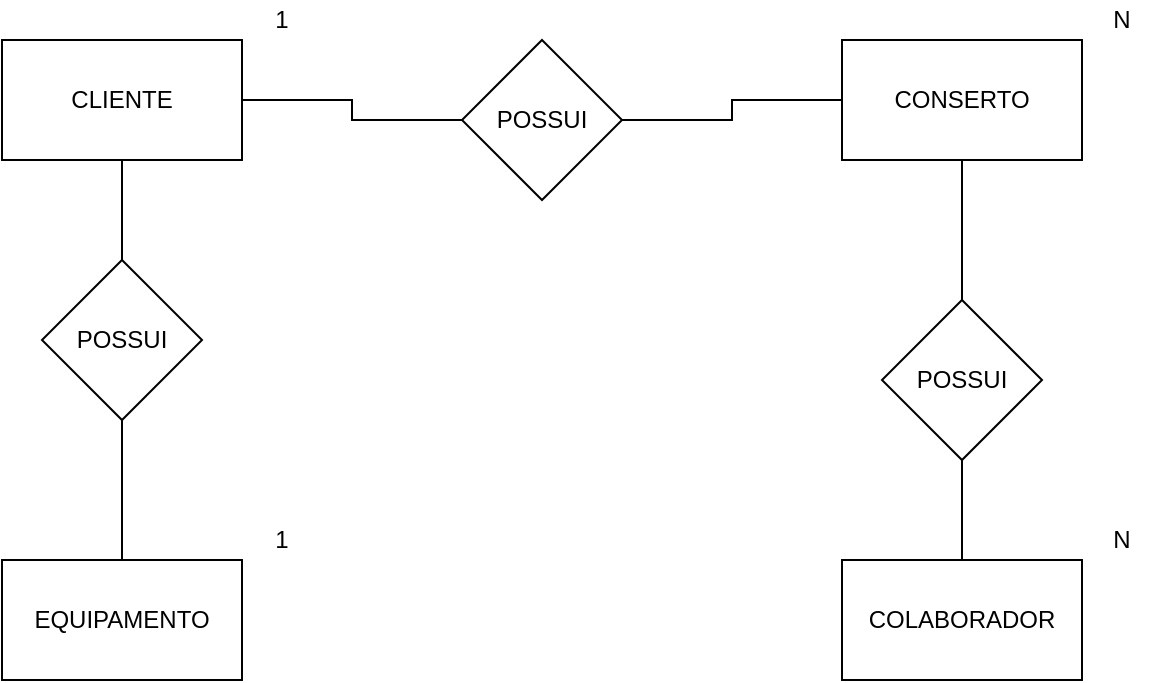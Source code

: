 <mxfile version="11.0.7" type="github"><diagram id="nfc-eXX1DvnQer71FPml" name="Conceitual"><mxGraphModel dx="942" dy="616" grid="1" gridSize="10" guides="1" tooltips="1" connect="1" arrows="1" fold="1" page="1" pageScale="1" pageWidth="827" pageHeight="1169" math="0" shadow="0"><root><mxCell id="0"/><mxCell id="1" parent="0"/><mxCell id="l6tsfKJATKaIg9zVNxGy-22" style="edgeStyle=orthogonalEdgeStyle;rounded=0;orthogonalLoop=1;jettySize=auto;html=1;exitX=1;exitY=0.5;exitDx=0;exitDy=0;endArrow=none;endFill=0;" edge="1" parent="1" source="l6tsfKJATKaIg9zVNxGy-4" target="l6tsfKJATKaIg9zVNxGy-7"><mxGeometry relative="1" as="geometry"/></mxCell><mxCell id="l6tsfKJATKaIg9zVNxGy-26" style="edgeStyle=orthogonalEdgeStyle;rounded=0;orthogonalLoop=1;jettySize=auto;html=1;exitX=0.5;exitY=1;exitDx=0;exitDy=0;entryX=0.5;entryY=0;entryDx=0;entryDy=0;endArrow=none;endFill=0;" edge="1" parent="1" source="l6tsfKJATKaIg9zVNxGy-4" target="l6tsfKJATKaIg9zVNxGy-16"><mxGeometry relative="1" as="geometry"/></mxCell><mxCell id="l6tsfKJATKaIg9zVNxGy-4" value="CLIENTE" style="rounded=0;whiteSpace=wrap;html=1;" vertex="1" parent="1"><mxGeometry x="120" y="150" width="120" height="60" as="geometry"/></mxCell><mxCell id="l6tsfKJATKaIg9zVNxGy-5" value="COLABORADOR" style="rounded=0;whiteSpace=wrap;html=1;" vertex="1" parent="1"><mxGeometry x="540" y="410" width="120" height="60" as="geometry"/></mxCell><mxCell id="l6tsfKJATKaIg9zVNxGy-24" style="edgeStyle=orthogonalEdgeStyle;rounded=0;orthogonalLoop=1;jettySize=auto;html=1;exitX=0.5;exitY=1;exitDx=0;exitDy=0;endArrow=none;endFill=0;" edge="1" parent="1" source="l6tsfKJATKaIg9zVNxGy-6" target="l6tsfKJATKaIg9zVNxGy-14"><mxGeometry relative="1" as="geometry"/></mxCell><mxCell id="l6tsfKJATKaIg9zVNxGy-6" value="CONSERTO" style="rounded=0;whiteSpace=wrap;html=1;" vertex="1" parent="1"><mxGeometry x="540" y="150" width="120" height="60" as="geometry"/></mxCell><mxCell id="l6tsfKJATKaIg9zVNxGy-23" style="edgeStyle=orthogonalEdgeStyle;rounded=0;orthogonalLoop=1;jettySize=auto;html=1;exitX=1;exitY=0.5;exitDx=0;exitDy=0;entryX=0;entryY=0.5;entryDx=0;entryDy=0;endArrow=none;endFill=0;" edge="1" parent="1" source="l6tsfKJATKaIg9zVNxGy-7" target="l6tsfKJATKaIg9zVNxGy-6"><mxGeometry relative="1" as="geometry"/></mxCell><mxCell id="l6tsfKJATKaIg9zVNxGy-7" value="POSSUI" style="rhombus;whiteSpace=wrap;html=1;" vertex="1" parent="1"><mxGeometry x="350" y="150" width="80" height="80" as="geometry"/></mxCell><mxCell id="l6tsfKJATKaIg9zVNxGy-9" value="N" style="text;html=1;strokeColor=none;fillColor=none;align=center;verticalAlign=middle;whiteSpace=wrap;rounded=0;" vertex="1" parent="1"><mxGeometry x="660" y="130" width="40" height="20" as="geometry"/></mxCell><mxCell id="l6tsfKJATKaIg9zVNxGy-10" value="1" style="text;html=1;strokeColor=none;fillColor=none;align=center;verticalAlign=middle;whiteSpace=wrap;rounded=0;" vertex="1" parent="1"><mxGeometry x="240" y="130" width="40" height="20" as="geometry"/></mxCell><mxCell id="l6tsfKJATKaIg9zVNxGy-11" value="N" style="text;html=1;strokeColor=none;fillColor=none;align=center;verticalAlign=middle;whiteSpace=wrap;rounded=0;" vertex="1" parent="1"><mxGeometry x="660" y="390" width="40" height="20" as="geometry"/></mxCell><mxCell id="l6tsfKJATKaIg9zVNxGy-25" style="edgeStyle=orthogonalEdgeStyle;rounded=0;orthogonalLoop=1;jettySize=auto;html=1;exitX=0.5;exitY=1;exitDx=0;exitDy=0;entryX=0.5;entryY=0;entryDx=0;entryDy=0;endArrow=none;endFill=0;" edge="1" parent="1" source="l6tsfKJATKaIg9zVNxGy-14" target="l6tsfKJATKaIg9zVNxGy-5"><mxGeometry relative="1" as="geometry"/></mxCell><mxCell id="l6tsfKJATKaIg9zVNxGy-14" value="POSSUI" style="rhombus;whiteSpace=wrap;html=1;" vertex="1" parent="1"><mxGeometry x="560" y="280" width="80" height="80" as="geometry"/></mxCell><mxCell id="l6tsfKJATKaIg9zVNxGy-15" value="EQUIPAMENTO" style="rounded=0;whiteSpace=wrap;html=1;" vertex="1" parent="1"><mxGeometry x="120" y="410" width="120" height="60" as="geometry"/></mxCell><mxCell id="l6tsfKJATKaIg9zVNxGy-27" style="edgeStyle=orthogonalEdgeStyle;rounded=0;orthogonalLoop=1;jettySize=auto;html=1;exitX=0.5;exitY=1;exitDx=0;exitDy=0;entryX=0.5;entryY=0;entryDx=0;entryDy=0;endArrow=none;endFill=0;" edge="1" parent="1" source="l6tsfKJATKaIg9zVNxGy-16" target="l6tsfKJATKaIg9zVNxGy-15"><mxGeometry relative="1" as="geometry"/></mxCell><mxCell id="l6tsfKJATKaIg9zVNxGy-16" value="POSSUI" style="rhombus;whiteSpace=wrap;html=1;" vertex="1" parent="1"><mxGeometry x="140" y="260" width="80" height="80" as="geometry"/></mxCell><mxCell id="l6tsfKJATKaIg9zVNxGy-18" value="1" style="text;html=1;strokeColor=none;fillColor=none;align=center;verticalAlign=middle;whiteSpace=wrap;rounded=0;" vertex="1" parent="1"><mxGeometry x="240" y="390" width="40" height="20" as="geometry"/></mxCell></root></mxGraphModel></diagram><diagram id="A5rO-XXeGhhGmUc61kcU" name="Lógico"><mxGraphModel dx="942" dy="616" grid="1" gridSize="10" guides="1" tooltips="1" connect="1" arrows="1" fold="1" page="1" pageScale="1" pageWidth="827" pageHeight="1169" math="0" shadow="0"><root><mxCell id="Z5o6BGJu90VQpDhJhtxc-0"/><mxCell id="Z5o6BGJu90VQpDhJhtxc-1" parent="Z5o6BGJu90VQpDhJhtxc-0"/><mxCell id="OqJRDDn-HKS2tPGnQOCH-0" value="Cliente" style="swimlane;fontStyle=0;childLayout=stackLayout;horizontal=1;startSize=26;fillColor=#e0e0e0;horizontalStack=0;resizeParent=1;resizeParentMax=0;resizeLast=0;collapsible=1;marginBottom=0;swimlaneFillColor=#ffffff;align=center;fontSize=14;" vertex="1" parent="Z5o6BGJu90VQpDhJhtxc-1"><mxGeometry x="60" y="20" width="160" height="82" as="geometry"/></mxCell><mxCell id="OqJRDDn-HKS2tPGnQOCH-1" value="IdCliente: int" style="shape=partialRectangle;top=0;left=0;right=0;bottom=1;align=left;verticalAlign=middle;fillColor=none;spacingLeft=34;spacingRight=4;overflow=hidden;rotatable=0;points=[[0,0.5],[1,0.5]];portConstraint=eastwest;dropTarget=0;fontStyle=5;fontSize=12;" vertex="1" parent="OqJRDDn-HKS2tPGnQOCH-0"><mxGeometry y="26" width="160" height="30" as="geometry"/></mxCell><mxCell id="OqJRDDn-HKS2tPGnQOCH-2" value="PK" style="shape=partialRectangle;top=0;left=0;bottom=0;fillColor=none;align=left;verticalAlign=middle;spacingLeft=4;spacingRight=4;overflow=hidden;rotatable=0;points=[];portConstraint=eastwest;part=1;fontSize=12;" vertex="1" connectable="0" parent="OqJRDDn-HKS2tPGnQOCH-1"><mxGeometry width="30" height="30" as="geometry"/></mxCell><mxCell id="OqJRDDn-HKS2tPGnQOCH-3" value="Nome: string" style="shape=partialRectangle;top=0;left=0;right=0;bottom=0;align=left;verticalAlign=top;fillColor=none;spacingLeft=34;spacingRight=4;overflow=hidden;rotatable=0;points=[[0,0.5],[1,0.5]];portConstraint=eastwest;dropTarget=0;fontSize=12;" vertex="1" parent="OqJRDDn-HKS2tPGnQOCH-0"><mxGeometry y="56" width="160" height="26" as="geometry"/></mxCell><mxCell id="OqJRDDn-HKS2tPGnQOCH-4" value="" style="shape=partialRectangle;top=0;left=0;bottom=0;fillColor=none;align=left;verticalAlign=top;spacingLeft=4;spacingRight=4;overflow=hidden;rotatable=0;points=[];portConstraint=eastwest;part=1;fontSize=12;" vertex="1" connectable="0" parent="OqJRDDn-HKS2tPGnQOCH-3"><mxGeometry width="30" height="26" as="geometry"/></mxCell><mxCell id="OqJRDDn-HKS2tPGnQOCH-60" value="Cliente" style="swimlane;fontStyle=0;childLayout=stackLayout;horizontal=1;startSize=26;fillColor=#e0e0e0;horizontalStack=0;resizeParent=1;resizeParentMax=0;resizeLast=0;collapsible=1;marginBottom=0;swimlaneFillColor=#ffffff;align=center;fontSize=14;" vertex="1" parent="Z5o6BGJu90VQpDhJhtxc-1"><mxGeometry x="390" y="132" width="160" height="82" as="geometry"/></mxCell><mxCell id="OqJRDDn-HKS2tPGnQOCH-61" value="IdCliente: int" style="shape=partialRectangle;top=0;left=0;right=0;bottom=1;align=left;verticalAlign=middle;fillColor=none;spacingLeft=34;spacingRight=4;overflow=hidden;rotatable=0;points=[[0,0.5],[1,0.5]];portConstraint=eastwest;dropTarget=0;fontStyle=5;fontSize=12;" vertex="1" parent="OqJRDDn-HKS2tPGnQOCH-60"><mxGeometry y="26" width="160" height="30" as="geometry"/></mxCell><mxCell id="OqJRDDn-HKS2tPGnQOCH-62" value="PK" style="shape=partialRectangle;top=0;left=0;bottom=0;fillColor=none;align=left;verticalAlign=middle;spacingLeft=4;spacingRight=4;overflow=hidden;rotatable=0;points=[];portConstraint=eastwest;part=1;fontSize=12;" vertex="1" connectable="0" parent="OqJRDDn-HKS2tPGnQOCH-61"><mxGeometry width="30" height="30" as="geometry"/></mxCell><mxCell id="OqJRDDn-HKS2tPGnQOCH-63" value="Nome: string" style="shape=partialRectangle;top=0;left=0;right=0;bottom=0;align=left;verticalAlign=top;fillColor=none;spacingLeft=34;spacingRight=4;overflow=hidden;rotatable=0;points=[[0,0.5],[1,0.5]];portConstraint=eastwest;dropTarget=0;fontSize=12;" vertex="1" parent="OqJRDDn-HKS2tPGnQOCH-60"><mxGeometry y="56" width="160" height="26" as="geometry"/></mxCell><mxCell id="OqJRDDn-HKS2tPGnQOCH-64" value="" style="shape=partialRectangle;top=0;left=0;bottom=0;fillColor=none;align=left;verticalAlign=top;spacingLeft=4;spacingRight=4;overflow=hidden;rotatable=0;points=[];portConstraint=eastwest;part=1;fontSize=12;" vertex="1" connectable="0" parent="OqJRDDn-HKS2tPGnQOCH-63"><mxGeometry width="30" height="26" as="geometry"/></mxCell><mxCell id="OqJRDDn-HKS2tPGnQOCH-13" value="Colaborador" style="swimlane;fontStyle=0;childLayout=stackLayout;horizontal=1;startSize=26;fillColor=#e0e0e0;horizontalStack=0;resizeParent=1;resizeParentMax=0;resizeLast=0;collapsible=1;marginBottom=0;swimlaneFillColor=#ffffff;align=center;fontSize=14;" vertex="1" parent="Z5o6BGJu90VQpDhJhtxc-1"><mxGeometry x="520" y="20" width="160" height="82" as="geometry"/></mxCell><mxCell id="OqJRDDn-HKS2tPGnQOCH-14" value="IdColaborador: int" style="shape=partialRectangle;top=0;left=0;right=0;bottom=1;align=left;verticalAlign=middle;fillColor=none;spacingLeft=34;spacingRight=4;overflow=hidden;rotatable=0;points=[[0,0.5],[1,0.5]];portConstraint=eastwest;dropTarget=0;fontStyle=5;fontSize=12;" vertex="1" parent="OqJRDDn-HKS2tPGnQOCH-13"><mxGeometry y="26" width="160" height="30" as="geometry"/></mxCell><mxCell id="OqJRDDn-HKS2tPGnQOCH-15" value="PK" style="shape=partialRectangle;top=0;left=0;bottom=0;fillColor=none;align=left;verticalAlign=middle;spacingLeft=4;spacingRight=4;overflow=hidden;rotatable=0;points=[];portConstraint=eastwest;part=1;fontSize=12;" vertex="1" connectable="0" parent="OqJRDDn-HKS2tPGnQOCH-14"><mxGeometry width="30" height="30" as="geometry"/></mxCell><mxCell id="OqJRDDn-HKS2tPGnQOCH-16" value="Nome: string" style="shape=partialRectangle;top=0;left=0;right=0;bottom=0;align=left;verticalAlign=top;fillColor=none;spacingLeft=34;spacingRight=4;overflow=hidden;rotatable=0;points=[[0,0.5],[1,0.5]];portConstraint=eastwest;dropTarget=0;fontSize=12;" vertex="1" parent="OqJRDDn-HKS2tPGnQOCH-13"><mxGeometry y="56" width="160" height="26" as="geometry"/></mxCell><mxCell id="OqJRDDn-HKS2tPGnQOCH-17" value="" style="shape=partialRectangle;top=0;left=0;bottom=0;fillColor=none;align=left;verticalAlign=top;spacingLeft=4;spacingRight=4;overflow=hidden;rotatable=0;points=[];portConstraint=eastwest;part=1;fontSize=12;" vertex="1" connectable="0" parent="OqJRDDn-HKS2tPGnQOCH-16"><mxGeometry width="30" height="26" as="geometry"/></mxCell><mxCell id="OqJRDDn-HKS2tPGnQOCH-18" value="Conserto" style="swimlane;fontStyle=0;childLayout=stackLayout;horizontal=1;startSize=26;fillColor=#e0e0e0;horizontalStack=0;resizeParent=1;resizeParentMax=0;resizeLast=0;collapsible=1;marginBottom=0;swimlaneFillColor=#ffffff;align=center;fontSize=14;" vertex="1" parent="Z5o6BGJu90VQpDhJhtxc-1"><mxGeometry x="285" y="18" width="160" height="82" as="geometry"/></mxCell><mxCell id="OqJRDDn-HKS2tPGnQOCH-19" value="IdConserto: int" style="shape=partialRectangle;top=0;left=0;right=0;bottom=1;align=left;verticalAlign=middle;fillColor=none;spacingLeft=34;spacingRight=4;overflow=hidden;rotatable=0;points=[[0,0.5],[1,0.5]];portConstraint=eastwest;dropTarget=0;fontStyle=5;fontSize=12;" vertex="1" parent="OqJRDDn-HKS2tPGnQOCH-18"><mxGeometry y="26" width="160" height="30" as="geometry"/></mxCell><mxCell id="OqJRDDn-HKS2tPGnQOCH-20" value="PK" style="shape=partialRectangle;top=0;left=0;bottom=0;fillColor=none;align=left;verticalAlign=middle;spacingLeft=4;spacingRight=4;overflow=hidden;rotatable=0;points=[];portConstraint=eastwest;part=1;fontSize=12;" vertex="1" connectable="0" parent="OqJRDDn-HKS2tPGnQOCH-19"><mxGeometry width="30" height="30" as="geometry"/></mxCell><mxCell id="OqJRDDn-HKS2tPGnQOCH-21" value="Descricao: string" style="shape=partialRectangle;top=0;left=0;right=0;bottom=0;align=left;verticalAlign=top;fillColor=none;spacingLeft=34;spacingRight=4;overflow=hidden;rotatable=0;points=[[0,0.5],[1,0.5]];portConstraint=eastwest;dropTarget=0;fontSize=12;" vertex="1" parent="OqJRDDn-HKS2tPGnQOCH-18"><mxGeometry y="56" width="160" height="26" as="geometry"/></mxCell><mxCell id="OqJRDDn-HKS2tPGnQOCH-22" value="" style="shape=partialRectangle;top=0;left=0;bottom=0;fillColor=none;align=left;verticalAlign=top;spacingLeft=4;spacingRight=4;overflow=hidden;rotatable=0;points=[];portConstraint=eastwest;part=1;fontSize=12;" vertex="1" connectable="0" parent="OqJRDDn-HKS2tPGnQOCH-21"><mxGeometry width="30" height="26" as="geometry"/></mxCell><mxCell id="OqJRDDn-HKS2tPGnQOCH-23" value="Equipamento" style="swimlane;fontStyle=0;childLayout=stackLayout;horizontal=1;startSize=26;fillColor=#e0e0e0;horizontalStack=0;resizeParent=1;resizeParentMax=0;resizeLast=0;collapsible=1;marginBottom=0;swimlaneFillColor=#ffffff;align=center;fontSize=14;" vertex="1" parent="Z5o6BGJu90VQpDhJhtxc-1"><mxGeometry x="155" y="130" width="160" height="82" as="geometry"/></mxCell><mxCell id="OqJRDDn-HKS2tPGnQOCH-24" value="IdEquipamento: int" style="shape=partialRectangle;top=0;left=0;right=0;bottom=1;align=left;verticalAlign=middle;fillColor=none;spacingLeft=34;spacingRight=4;overflow=hidden;rotatable=0;points=[[0,0.5],[1,0.5]];portConstraint=eastwest;dropTarget=0;fontStyle=5;fontSize=12;" vertex="1" parent="OqJRDDn-HKS2tPGnQOCH-23"><mxGeometry y="26" width="160" height="30" as="geometry"/></mxCell><mxCell id="OqJRDDn-HKS2tPGnQOCH-25" value="PK" style="shape=partialRectangle;top=0;left=0;bottom=0;fillColor=none;align=left;verticalAlign=middle;spacingLeft=4;spacingRight=4;overflow=hidden;rotatable=0;points=[];portConstraint=eastwest;part=1;fontSize=12;" vertex="1" connectable="0" parent="OqJRDDn-HKS2tPGnQOCH-24"><mxGeometry width="30" height="30" as="geometry"/></mxCell><mxCell id="OqJRDDn-HKS2tPGnQOCH-26" value="Nome: string" style="shape=partialRectangle;top=0;left=0;right=0;bottom=0;align=left;verticalAlign=top;fillColor=none;spacingLeft=34;spacingRight=4;overflow=hidden;rotatable=0;points=[[0,0.5],[1,0.5]];portConstraint=eastwest;dropTarget=0;fontSize=12;" vertex="1" parent="OqJRDDn-HKS2tPGnQOCH-23"><mxGeometry y="56" width="160" height="26" as="geometry"/></mxCell><mxCell id="OqJRDDn-HKS2tPGnQOCH-27" value="" style="shape=partialRectangle;top=0;left=0;bottom=0;fillColor=none;align=left;verticalAlign=top;spacingLeft=4;spacingRight=4;overflow=hidden;rotatable=0;points=[];portConstraint=eastwest;part=1;fontSize=12;" vertex="1" connectable="0" parent="OqJRDDn-HKS2tPGnQOCH-26"><mxGeometry width="30" height="26" as="geometry"/></mxCell><mxCell id="OqJRDDn-HKS2tPGnQOCH-43" value="ConsertoColaborador" style="swimlane;fontStyle=0;childLayout=stackLayout;horizontal=1;startSize=26;fillColor=#e0e0e0;horizontalStack=0;resizeParent=1;resizeParentMax=0;resizeLast=0;collapsible=1;marginBottom=0;swimlaneFillColor=#ffffff;align=center;fontSize=14;" vertex="1" parent="Z5o6BGJu90VQpDhJhtxc-1"><mxGeometry x="60" y="268" width="160" height="112" as="geometry"/></mxCell><mxCell id="OqJRDDn-HKS2tPGnQOCH-44" value="IdConserto: int" style="shape=partialRectangle;top=0;left=0;right=0;bottom=0;align=left;verticalAlign=middle;fillColor=none;spacingLeft=60;spacingRight=4;overflow=hidden;rotatable=0;points=[[0,0.5],[1,0.5]];portConstraint=eastwest;dropTarget=0;fontStyle=5;fontSize=12;" vertex="1" parent="OqJRDDn-HKS2tPGnQOCH-43"><mxGeometry y="26" width="160" height="30" as="geometry"/></mxCell><mxCell id="OqJRDDn-HKS2tPGnQOCH-45" value="FK1" style="shape=partialRectangle;fontStyle=1;top=0;left=0;bottom=0;fillColor=none;align=left;verticalAlign=middle;spacingLeft=4;spacingRight=4;overflow=hidden;rotatable=0;points=[];portConstraint=eastwest;part=1;fontSize=12;" vertex="1" connectable="0" parent="OqJRDDn-HKS2tPGnQOCH-44"><mxGeometry width="56" height="30" as="geometry"/></mxCell><mxCell id="OqJRDDn-HKS2tPGnQOCH-46" value="IdColaborador: int" style="shape=partialRectangle;top=0;left=0;right=0;bottom=1;align=left;verticalAlign=middle;fillColor=none;spacingLeft=60;spacingRight=4;overflow=hidden;rotatable=0;points=[[0,0.5],[1,0.5]];portConstraint=eastwest;dropTarget=0;fontStyle=5;fontSize=12;" vertex="1" parent="OqJRDDn-HKS2tPGnQOCH-43"><mxGeometry y="56" width="160" height="30" as="geometry"/></mxCell><mxCell id="OqJRDDn-HKS2tPGnQOCH-47" value="FK2" style="shape=partialRectangle;fontStyle=1;top=0;left=0;bottom=0;fillColor=none;align=left;verticalAlign=middle;spacingLeft=4;spacingRight=4;overflow=hidden;rotatable=0;points=[];portConstraint=eastwest;part=1;fontSize=12;" vertex="1" connectable="0" parent="OqJRDDn-HKS2tPGnQOCH-46"><mxGeometry width="56" height="30" as="geometry"/></mxCell><mxCell id="OqJRDDn-HKS2tPGnQOCH-48" value="" style="shape=partialRectangle;top=0;left=0;right=0;bottom=0;align=left;verticalAlign=top;fillColor=none;spacingLeft=60;spacingRight=4;overflow=hidden;rotatable=0;points=[[0,0.5],[1,0.5]];portConstraint=eastwest;dropTarget=0;fontSize=12;" vertex="1" parent="OqJRDDn-HKS2tPGnQOCH-43"><mxGeometry y="86" width="160" height="26" as="geometry"/></mxCell><mxCell id="OqJRDDn-HKS2tPGnQOCH-49" value="" style="shape=partialRectangle;top=0;left=0;bottom=0;fillColor=none;align=left;verticalAlign=top;spacingLeft=4;spacingRight=4;overflow=hidden;rotatable=0;points=[];portConstraint=eastwest;part=1;fontSize=12;" vertex="1" connectable="0" parent="OqJRDDn-HKS2tPGnQOCH-48"><mxGeometry width="56" height="26" as="geometry"/></mxCell><mxCell id="OqJRDDn-HKS2tPGnQOCH-51" value="ConsertoEquipamento" style="swimlane;fontStyle=0;childLayout=stackLayout;horizontal=1;startSize=26;fillColor=#e0e0e0;horizontalStack=0;resizeParent=1;resizeParentMax=0;resizeLast=0;collapsible=1;marginBottom=0;swimlaneFillColor=#ffffff;align=center;fontSize=14;" vertex="1" parent="Z5o6BGJu90VQpDhJhtxc-1"><mxGeometry x="520" y="253" width="160" height="112" as="geometry"/></mxCell><mxCell id="OqJRDDn-HKS2tPGnQOCH-52" value="IdConserto: int" style="shape=partialRectangle;top=0;left=0;right=0;bottom=0;align=left;verticalAlign=middle;fillColor=none;spacingLeft=60;spacingRight=4;overflow=hidden;rotatable=0;points=[[0,0.5],[1,0.5]];portConstraint=eastwest;dropTarget=0;fontStyle=5;fontSize=12;" vertex="1" parent="OqJRDDn-HKS2tPGnQOCH-51"><mxGeometry y="26" width="160" height="30" as="geometry"/></mxCell><mxCell id="OqJRDDn-HKS2tPGnQOCH-53" value="FK1" style="shape=partialRectangle;fontStyle=1;top=0;left=0;bottom=0;fillColor=none;align=left;verticalAlign=middle;spacingLeft=4;spacingRight=4;overflow=hidden;rotatable=0;points=[];portConstraint=eastwest;part=1;fontSize=12;" vertex="1" connectable="0" parent="OqJRDDn-HKS2tPGnQOCH-52"><mxGeometry width="56" height="30" as="geometry"/></mxCell><mxCell id="OqJRDDn-HKS2tPGnQOCH-54" value="IdEquipamento: int" style="shape=partialRectangle;top=0;left=0;right=0;bottom=1;align=left;verticalAlign=middle;fillColor=none;spacingLeft=60;spacingRight=4;overflow=hidden;rotatable=0;points=[[0,0.5],[1,0.5]];portConstraint=eastwest;dropTarget=0;fontStyle=5;fontSize=12;" vertex="1" parent="OqJRDDn-HKS2tPGnQOCH-51"><mxGeometry y="56" width="160" height="30" as="geometry"/></mxCell><mxCell id="OqJRDDn-HKS2tPGnQOCH-55" value="FK2" style="shape=partialRectangle;fontStyle=1;top=0;left=0;bottom=0;fillColor=none;align=left;verticalAlign=middle;spacingLeft=4;spacingRight=4;overflow=hidden;rotatable=0;points=[];portConstraint=eastwest;part=1;fontSize=12;" vertex="1" connectable="0" parent="OqJRDDn-HKS2tPGnQOCH-54"><mxGeometry width="56" height="30" as="geometry"/></mxCell><mxCell id="OqJRDDn-HKS2tPGnQOCH-56" value="" style="shape=partialRectangle;top=0;left=0;right=0;bottom=0;align=left;verticalAlign=top;fillColor=none;spacingLeft=60;spacingRight=4;overflow=hidden;rotatable=0;points=[[0,0.5],[1,0.5]];portConstraint=eastwest;dropTarget=0;fontSize=12;" vertex="1" parent="OqJRDDn-HKS2tPGnQOCH-51"><mxGeometry y="86" width="160" height="26" as="geometry"/></mxCell><mxCell id="OqJRDDn-HKS2tPGnQOCH-57" value="" style="shape=partialRectangle;top=0;left=0;bottom=0;fillColor=none;align=left;verticalAlign=top;spacingLeft=4;spacingRight=4;overflow=hidden;rotatable=0;points=[];portConstraint=eastwest;part=1;fontSize=12;" vertex="1" connectable="0" parent="OqJRDDn-HKS2tPGnQOCH-56"><mxGeometry width="56" height="26" as="geometry"/></mxCell></root></mxGraphModel></diagram></mxfile>
